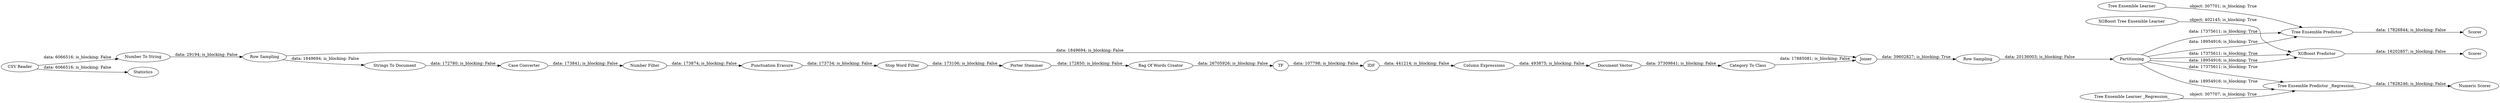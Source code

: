 digraph {
	"5038962369992782495_6" [label="Strings To Document"]
	"5038962369992782495_31" [label="Row Sampling"]
	"-7563390398920539308_35" [label="Tree Ensemble Learner _Regression_"]
	"5038962369992782495_17" [label="Column Expressions"]
	"5038962369992782495_2" [label="CSV Reader"]
	"5038962369992782495_11" [label="Stop Word Filter"]
	"5038962369992782495_14" [label="Bag Of Words Creator"]
	"5038962369992782495_15" [label=TF]
	"5038962369992782495_12" [label="Porter Stemmer"]
	"1787552372800696107_26" [label=Scorer]
	"-4582534164773867210_27" [label="XGBoost Tree Ensemble Learner"]
	"5038962369992782495_30" [label=Statistics]
	"1787552372800696107_24" [label="Tree Ensemble Learner"]
	"5038962369992782495_10" [label="Punctuation Erasure"]
	"5038962369992782495_18" [label="Document Vector"]
	"5038962369992782495_23" [label=Partitioning]
	"-4582534164773867210_28" [label="XGBoost Predictor"]
	"5038962369992782495_4" [label="Number To String"]
	"5038962369992782495_8" [label="Case Converter"]
	"-7563390398920539308_33" [label="Numeric Scorer"]
	"5038962369992782495_21" [label=Joiner]
	"5038962369992782495_5" [label="Row Sampling"]
	"1787552372800696107_25" [label="Tree Ensemble Predictor"]
	"5038962369992782495_16" [label=IDF]
	"-4582534164773867210_29" [label=Scorer]
	"5038962369992782495_19" [label="Category To Class"]
	"5038962369992782495_9" [label="Number Filter"]
	"-7563390398920539308_36" [label="Tree Ensemble Predictor _Regression_"]
	"5038962369992782495_23" -> "-7563390398920539308_36" [label="data: 17375611; is_blocking: True"]
	"5038962369992782495_18" -> "5038962369992782495_19" [label="data: 37309841; is_blocking: False"]
	"5038962369992782495_17" -> "5038962369992782495_18" [label="data: 493875; is_blocking: False"]
	"5038962369992782495_14" -> "5038962369992782495_15" [label="data: 26705926; is_blocking: False"]
	"5038962369992782495_2" -> "5038962369992782495_4" [label="data: 6066516; is_blocking: False"]
	"5038962369992782495_2" -> "5038962369992782495_30" [label="data: 6066516; is_blocking: False"]
	"5038962369992782495_23" -> "-7563390398920539308_36" [label="data: 18954916; is_blocking: True"]
	"5038962369992782495_21" -> "5038962369992782495_31" [label="data: 39602827; is_blocking: True"]
	"5038962369992782495_5" -> "5038962369992782495_21" [label="data: 1849694; is_blocking: False"]
	"5038962369992782495_9" -> "5038962369992782495_10" [label="data: 173874; is_blocking: False"]
	"-4582534164773867210_28" -> "-4582534164773867210_29" [label="data: 16202857; is_blocking: False"]
	"5038962369992782495_5" -> "5038962369992782495_6" [label="data: 1849694; is_blocking: False"]
	"-7563390398920539308_35" -> "-7563390398920539308_36" [label="object: 307707; is_blocking: True"]
	"5038962369992782495_8" -> "5038962369992782495_9" [label="data: 173841; is_blocking: False"]
	"5038962369992782495_4" -> "5038962369992782495_5" [label="data: 29194; is_blocking: False"]
	"5038962369992782495_11" -> "5038962369992782495_12" [label="data: 173106; is_blocking: False"]
	"5038962369992782495_15" -> "5038962369992782495_16" [label="data: 107798; is_blocking: False"]
	"-7563390398920539308_36" -> "-7563390398920539308_33" [label="data: 17828246; is_blocking: False"]
	"5038962369992782495_19" -> "5038962369992782495_21" [label="data: 17885081; is_blocking: False"]
	"1787552372800696107_25" -> "1787552372800696107_26" [label="data: 17826844; is_blocking: False"]
	"5038962369992782495_12" -> "5038962369992782495_14" [label="data: 172850; is_blocking: False"]
	"5038962369992782495_16" -> "5038962369992782495_17" [label="data: 441214; is_blocking: False"]
	"5038962369992782495_6" -> "5038962369992782495_8" [label="data: 172780; is_blocking: False"]
	"5038962369992782495_23" -> "1787552372800696107_25" [label="data: 17375611; is_blocking: True"]
	"1787552372800696107_24" -> "1787552372800696107_25" [label="object: 307701; is_blocking: True"]
	"5038962369992782495_23" -> "-4582534164773867210_28" [label="data: 17375611; is_blocking: True"]
	"5038962369992782495_23" -> "1787552372800696107_25" [label="data: 18954916; is_blocking: True"]
	"5038962369992782495_31" -> "5038962369992782495_23" [label="data: 20136003; is_blocking: False"]
	"-4582534164773867210_27" -> "-4582534164773867210_28" [label="object: 402145; is_blocking: True"]
	"5038962369992782495_23" -> "-4582534164773867210_28" [label="data: 18954916; is_blocking: True"]
	"5038962369992782495_10" -> "5038962369992782495_11" [label="data: 173734; is_blocking: False"]
	rankdir=LR
}
